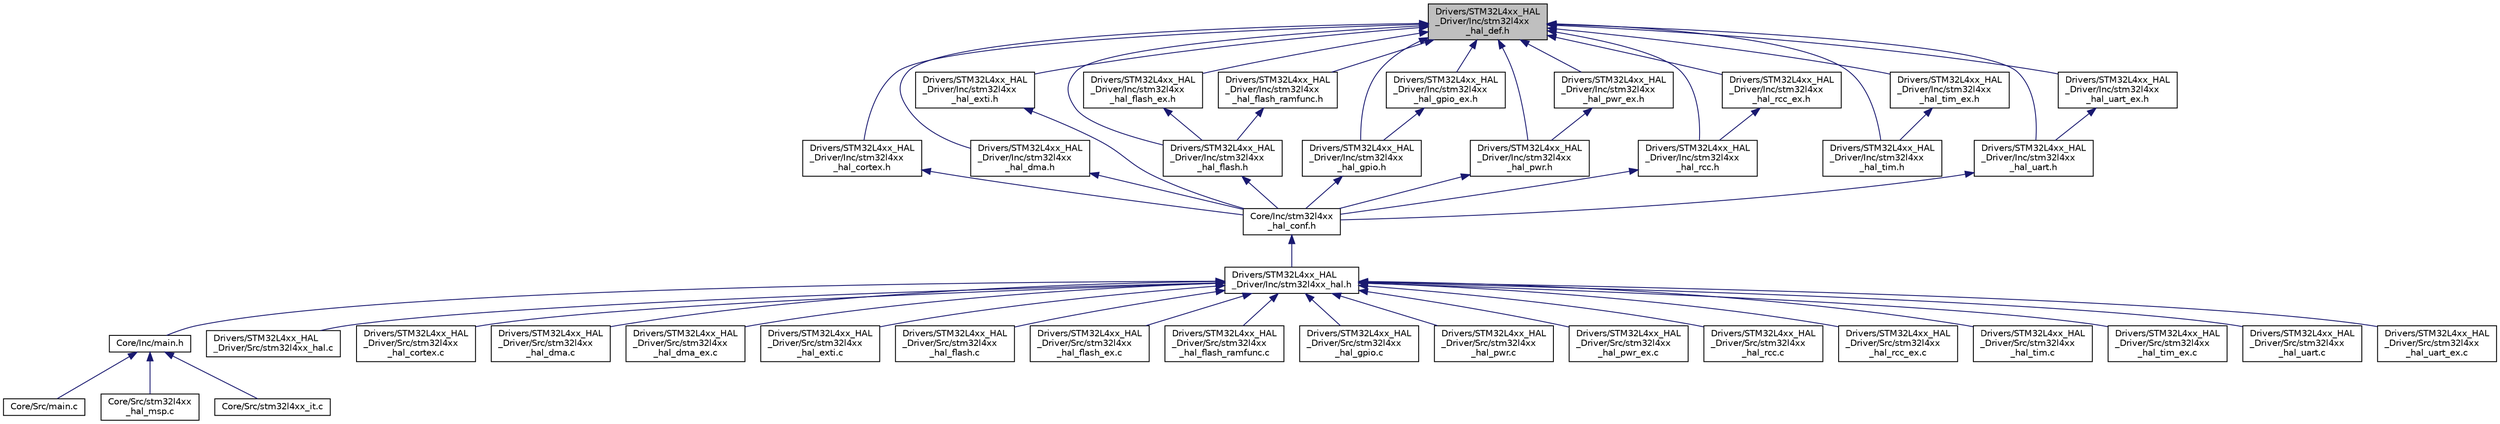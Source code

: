 digraph "Drivers/STM32L4xx_HAL_Driver/Inc/stm32l4xx_hal_def.h"
{
 // LATEX_PDF_SIZE
  edge [fontname="Helvetica",fontsize="10",labelfontname="Helvetica",labelfontsize="10"];
  node [fontname="Helvetica",fontsize="10",shape=record];
  Node1 [label="Drivers/STM32L4xx_HAL\l_Driver/Inc/stm32l4xx\l_hal_def.h",height=0.2,width=0.4,color="black", fillcolor="grey75", style="filled", fontcolor="black",tooltip="This file contains HAL common defines, enumeration, macros and structures definitions."];
  Node1 -> Node2 [dir="back",color="midnightblue",fontsize="10",style="solid",fontname="Helvetica"];
  Node2 [label="Drivers/STM32L4xx_HAL\l_Driver/Inc/stm32l4xx\l_hal_cortex.h",height=0.2,width=0.4,color="black", fillcolor="white", style="filled",URL="$stm32l4xx__hal__cortex_8h.html",tooltip="Header file of CORTEX HAL module."];
  Node2 -> Node3 [dir="back",color="midnightblue",fontsize="10",style="solid",fontname="Helvetica"];
  Node3 [label="Core/Inc/stm32l4xx\l_hal_conf.h",height=0.2,width=0.4,color="black", fillcolor="white", style="filled",URL="$stm32l4xx__hal__conf_8h.html",tooltip="HAL configuration template file. This file should be copied to the application folder and renamed to ..."];
  Node3 -> Node4 [dir="back",color="midnightblue",fontsize="10",style="solid",fontname="Helvetica"];
  Node4 [label="Drivers/STM32L4xx_HAL\l_Driver/Inc/stm32l4xx_hal.h",height=0.2,width=0.4,color="black", fillcolor="white", style="filled",URL="$stm32l4xx__hal_8h.html",tooltip="This file contains all the functions prototypes for the HAL module driver."];
  Node4 -> Node5 [dir="back",color="midnightblue",fontsize="10",style="solid",fontname="Helvetica"];
  Node5 [label="Core/Inc/main.h",height=0.2,width=0.4,color="black", fillcolor="white", style="filled",URL="$main_8h.html",tooltip=": Header for main.c file. This file contains the common defines of the application."];
  Node5 -> Node6 [dir="back",color="midnightblue",fontsize="10",style="solid",fontname="Helvetica"];
  Node6 [label="Core/Src/main.c",height=0.2,width=0.4,color="black", fillcolor="white", style="filled",URL="$main_8c.html",tooltip=": Main program body"];
  Node5 -> Node7 [dir="back",color="midnightblue",fontsize="10",style="solid",fontname="Helvetica"];
  Node7 [label="Core/Src/stm32l4xx\l_hal_msp.c",height=0.2,width=0.4,color="black", fillcolor="white", style="filled",URL="$stm32l4xx__hal__msp_8c.html",tooltip="This file provides code for the MSP Initialization and de-Initialization codes."];
  Node5 -> Node8 [dir="back",color="midnightblue",fontsize="10",style="solid",fontname="Helvetica"];
  Node8 [label="Core/Src/stm32l4xx_it.c",height=0.2,width=0.4,color="black", fillcolor="white", style="filled",URL="$stm32l4xx__it_8c.html",tooltip="Interrupt Service Routines."];
  Node4 -> Node9 [dir="back",color="midnightblue",fontsize="10",style="solid",fontname="Helvetica"];
  Node9 [label="Drivers/STM32L4xx_HAL\l_Driver/Src/stm32l4xx_hal.c",height=0.2,width=0.4,color="black", fillcolor="white", style="filled",URL="$stm32l4xx__hal_8c.html",tooltip="HAL module driver. This is the common part of the HAL initialization."];
  Node4 -> Node10 [dir="back",color="midnightblue",fontsize="10",style="solid",fontname="Helvetica"];
  Node10 [label="Drivers/STM32L4xx_HAL\l_Driver/Src/stm32l4xx\l_hal_cortex.c",height=0.2,width=0.4,color="black", fillcolor="white", style="filled",URL="$stm32l4xx__hal__cortex_8c.html",tooltip="CORTEX HAL module driver. This file provides firmware functions to manage the following functionaliti..."];
  Node4 -> Node11 [dir="back",color="midnightblue",fontsize="10",style="solid",fontname="Helvetica"];
  Node11 [label="Drivers/STM32L4xx_HAL\l_Driver/Src/stm32l4xx\l_hal_dma.c",height=0.2,width=0.4,color="black", fillcolor="white", style="filled",URL="$stm32l4xx__hal__dma_8c.html",tooltip="DMA HAL module driver. This file provides firmware functions to manage the following functionalities ..."];
  Node4 -> Node12 [dir="back",color="midnightblue",fontsize="10",style="solid",fontname="Helvetica"];
  Node12 [label="Drivers/STM32L4xx_HAL\l_Driver/Src/stm32l4xx\l_hal_dma_ex.c",height=0.2,width=0.4,color="black", fillcolor="white", style="filled",URL="$stm32l4xx__hal__dma__ex_8c.html",tooltip="DMA Extension HAL module driver This file provides firmware functions to manage the following functio..."];
  Node4 -> Node13 [dir="back",color="midnightblue",fontsize="10",style="solid",fontname="Helvetica"];
  Node13 [label="Drivers/STM32L4xx_HAL\l_Driver/Src/stm32l4xx\l_hal_exti.c",height=0.2,width=0.4,color="black", fillcolor="white", style="filled",URL="$stm32l4xx__hal__exti_8c.html",tooltip="EXTI HAL module driver. This file provides firmware functions to manage the following functionalities..."];
  Node4 -> Node14 [dir="back",color="midnightblue",fontsize="10",style="solid",fontname="Helvetica"];
  Node14 [label="Drivers/STM32L4xx_HAL\l_Driver/Src/stm32l4xx\l_hal_flash.c",height=0.2,width=0.4,color="black", fillcolor="white", style="filled",URL="$stm32l4xx__hal__flash_8c.html",tooltip="FLASH HAL module driver. This file provides firmware functions to manage the following functionalitie..."];
  Node4 -> Node15 [dir="back",color="midnightblue",fontsize="10",style="solid",fontname="Helvetica"];
  Node15 [label="Drivers/STM32L4xx_HAL\l_Driver/Src/stm32l4xx\l_hal_flash_ex.c",height=0.2,width=0.4,color="black", fillcolor="white", style="filled",URL="$stm32l4xx__hal__flash__ex_8c.html",tooltip="Extended FLASH HAL module driver. This file provides firmware functions to manage the following funct..."];
  Node4 -> Node16 [dir="back",color="midnightblue",fontsize="10",style="solid",fontname="Helvetica"];
  Node16 [label="Drivers/STM32L4xx_HAL\l_Driver/Src/stm32l4xx\l_hal_flash_ramfunc.c",height=0.2,width=0.4,color="black", fillcolor="white", style="filled",URL="$stm32l4xx__hal__flash__ramfunc_8c.html",tooltip="FLASH RAMFUNC driver. This file provides a Flash firmware functions which should be executed from int..."];
  Node4 -> Node17 [dir="back",color="midnightblue",fontsize="10",style="solid",fontname="Helvetica"];
  Node17 [label="Drivers/STM32L4xx_HAL\l_Driver/Src/stm32l4xx\l_hal_gpio.c",height=0.2,width=0.4,color="black", fillcolor="white", style="filled",URL="$stm32l4xx__hal__gpio_8c.html",tooltip="GPIO HAL module driver. This file provides firmware functions to manage the following functionalities..."];
  Node4 -> Node18 [dir="back",color="midnightblue",fontsize="10",style="solid",fontname="Helvetica"];
  Node18 [label="Drivers/STM32L4xx_HAL\l_Driver/Src/stm32l4xx\l_hal_pwr.c",height=0.2,width=0.4,color="black", fillcolor="white", style="filled",URL="$stm32l4xx__hal__pwr_8c.html",tooltip="PWR HAL module driver. This file provides firmware functions to manage the following functionalities ..."];
  Node4 -> Node19 [dir="back",color="midnightblue",fontsize="10",style="solid",fontname="Helvetica"];
  Node19 [label="Drivers/STM32L4xx_HAL\l_Driver/Src/stm32l4xx\l_hal_pwr_ex.c",height=0.2,width=0.4,color="black", fillcolor="white", style="filled",URL="$stm32l4xx__hal__pwr__ex_8c.html",tooltip="Extended PWR HAL module driver. This file provides firmware functions to manage the following functio..."];
  Node4 -> Node20 [dir="back",color="midnightblue",fontsize="10",style="solid",fontname="Helvetica"];
  Node20 [label="Drivers/STM32L4xx_HAL\l_Driver/Src/stm32l4xx\l_hal_rcc.c",height=0.2,width=0.4,color="black", fillcolor="white", style="filled",URL="$stm32l4xx__hal__rcc_8c.html",tooltip="RCC HAL module driver. This file provides firmware functions to manage the following functionalities ..."];
  Node4 -> Node21 [dir="back",color="midnightblue",fontsize="10",style="solid",fontname="Helvetica"];
  Node21 [label="Drivers/STM32L4xx_HAL\l_Driver/Src/stm32l4xx\l_hal_rcc_ex.c",height=0.2,width=0.4,color="black", fillcolor="white", style="filled",URL="$stm32l4xx__hal__rcc__ex_8c.html",tooltip="Extended RCC HAL module driver. This file provides firmware functions to manage the following functio..."];
  Node4 -> Node22 [dir="back",color="midnightblue",fontsize="10",style="solid",fontname="Helvetica"];
  Node22 [label="Drivers/STM32L4xx_HAL\l_Driver/Src/stm32l4xx\l_hal_tim.c",height=0.2,width=0.4,color="black", fillcolor="white", style="filled",URL="$stm32l4xx__hal__tim_8c.html",tooltip="TIM HAL module driver. This file provides firmware functions to manage the following functionalities ..."];
  Node4 -> Node23 [dir="back",color="midnightblue",fontsize="10",style="solid",fontname="Helvetica"];
  Node23 [label="Drivers/STM32L4xx_HAL\l_Driver/Src/stm32l4xx\l_hal_tim_ex.c",height=0.2,width=0.4,color="black", fillcolor="white", style="filled",URL="$stm32l4xx__hal__tim__ex_8c.html",tooltip="TIM HAL module driver. This file provides firmware functions to manage the following functionalities ..."];
  Node4 -> Node24 [dir="back",color="midnightblue",fontsize="10",style="solid",fontname="Helvetica"];
  Node24 [label="Drivers/STM32L4xx_HAL\l_Driver/Src/stm32l4xx\l_hal_uart.c",height=0.2,width=0.4,color="black", fillcolor="white", style="filled",URL="$stm32l4xx__hal__uart_8c.html",tooltip="UART HAL module driver. This file provides firmware functions to manage the following functionalities..."];
  Node4 -> Node25 [dir="back",color="midnightblue",fontsize="10",style="solid",fontname="Helvetica"];
  Node25 [label="Drivers/STM32L4xx_HAL\l_Driver/Src/stm32l4xx\l_hal_uart_ex.c",height=0.2,width=0.4,color="black", fillcolor="white", style="filled",URL="$stm32l4xx__hal__uart__ex_8c.html",tooltip="Extended UART HAL module driver. This file provides firmware functions to manage the following extend..."];
  Node1 -> Node26 [dir="back",color="midnightblue",fontsize="10",style="solid",fontname="Helvetica"];
  Node26 [label="Drivers/STM32L4xx_HAL\l_Driver/Inc/stm32l4xx\l_hal_dma.h",height=0.2,width=0.4,color="black", fillcolor="white", style="filled",URL="$stm32l4xx__hal__dma_8h.html",tooltip="Header file of DMA HAL module."];
  Node26 -> Node3 [dir="back",color="midnightblue",fontsize="10",style="solid",fontname="Helvetica"];
  Node1 -> Node27 [dir="back",color="midnightblue",fontsize="10",style="solid",fontname="Helvetica"];
  Node27 [label="Drivers/STM32L4xx_HAL\l_Driver/Inc/stm32l4xx\l_hal_exti.h",height=0.2,width=0.4,color="black", fillcolor="white", style="filled",URL="$stm32l4xx__hal__exti_8h.html",tooltip="Header file of EXTI HAL module."];
  Node27 -> Node3 [dir="back",color="midnightblue",fontsize="10",style="solid",fontname="Helvetica"];
  Node1 -> Node28 [dir="back",color="midnightblue",fontsize="10",style="solid",fontname="Helvetica"];
  Node28 [label="Drivers/STM32L4xx_HAL\l_Driver/Inc/stm32l4xx\l_hal_flash.h",height=0.2,width=0.4,color="black", fillcolor="white", style="filled",URL="$stm32l4xx__hal__flash_8h.html",tooltip="Header file of FLASH HAL module."];
  Node28 -> Node3 [dir="back",color="midnightblue",fontsize="10",style="solid",fontname="Helvetica"];
  Node1 -> Node29 [dir="back",color="midnightblue",fontsize="10",style="solid",fontname="Helvetica"];
  Node29 [label="Drivers/STM32L4xx_HAL\l_Driver/Inc/stm32l4xx\l_hal_flash_ex.h",height=0.2,width=0.4,color="black", fillcolor="white", style="filled",URL="$stm32l4xx__hal__flash__ex_8h.html",tooltip="Header file of FLASH HAL Extended module."];
  Node29 -> Node28 [dir="back",color="midnightblue",fontsize="10",style="solid",fontname="Helvetica"];
  Node1 -> Node30 [dir="back",color="midnightblue",fontsize="10",style="solid",fontname="Helvetica"];
  Node30 [label="Drivers/STM32L4xx_HAL\l_Driver/Inc/stm32l4xx\l_hal_flash_ramfunc.h",height=0.2,width=0.4,color="black", fillcolor="white", style="filled",URL="$stm32l4xx__hal__flash__ramfunc_8h.html",tooltip="Header file of FLASH RAMFUNC driver."];
  Node30 -> Node28 [dir="back",color="midnightblue",fontsize="10",style="solid",fontname="Helvetica"];
  Node1 -> Node31 [dir="back",color="midnightblue",fontsize="10",style="solid",fontname="Helvetica"];
  Node31 [label="Drivers/STM32L4xx_HAL\l_Driver/Inc/stm32l4xx\l_hal_gpio.h",height=0.2,width=0.4,color="black", fillcolor="white", style="filled",URL="$stm32l4xx__hal__gpio_8h.html",tooltip="Header file of GPIO HAL module."];
  Node31 -> Node3 [dir="back",color="midnightblue",fontsize="10",style="solid",fontname="Helvetica"];
  Node1 -> Node32 [dir="back",color="midnightblue",fontsize="10",style="solid",fontname="Helvetica"];
  Node32 [label="Drivers/STM32L4xx_HAL\l_Driver/Inc/stm32l4xx\l_hal_gpio_ex.h",height=0.2,width=0.4,color="black", fillcolor="white", style="filled",URL="$stm32l4xx__hal__gpio__ex_8h.html",tooltip="Header file of GPIO HAL Extended module."];
  Node32 -> Node31 [dir="back",color="midnightblue",fontsize="10",style="solid",fontname="Helvetica"];
  Node1 -> Node33 [dir="back",color="midnightblue",fontsize="10",style="solid",fontname="Helvetica"];
  Node33 [label="Drivers/STM32L4xx_HAL\l_Driver/Inc/stm32l4xx\l_hal_pwr.h",height=0.2,width=0.4,color="black", fillcolor="white", style="filled",URL="$stm32l4xx__hal__pwr_8h.html",tooltip="Header file of PWR HAL module."];
  Node33 -> Node3 [dir="back",color="midnightblue",fontsize="10",style="solid",fontname="Helvetica"];
  Node1 -> Node34 [dir="back",color="midnightblue",fontsize="10",style="solid",fontname="Helvetica"];
  Node34 [label="Drivers/STM32L4xx_HAL\l_Driver/Inc/stm32l4xx\l_hal_pwr_ex.h",height=0.2,width=0.4,color="black", fillcolor="white", style="filled",URL="$stm32l4xx__hal__pwr__ex_8h.html",tooltip="Header file of PWR HAL Extended module."];
  Node34 -> Node33 [dir="back",color="midnightblue",fontsize="10",style="solid",fontname="Helvetica"];
  Node1 -> Node35 [dir="back",color="midnightblue",fontsize="10",style="solid",fontname="Helvetica"];
  Node35 [label="Drivers/STM32L4xx_HAL\l_Driver/Inc/stm32l4xx\l_hal_rcc.h",height=0.2,width=0.4,color="black", fillcolor="white", style="filled",URL="$stm32l4xx__hal__rcc_8h.html",tooltip="Header file of RCC HAL module."];
  Node35 -> Node3 [dir="back",color="midnightblue",fontsize="10",style="solid",fontname="Helvetica"];
  Node1 -> Node36 [dir="back",color="midnightblue",fontsize="10",style="solid",fontname="Helvetica"];
  Node36 [label="Drivers/STM32L4xx_HAL\l_Driver/Inc/stm32l4xx\l_hal_rcc_ex.h",height=0.2,width=0.4,color="black", fillcolor="white", style="filled",URL="$stm32l4xx__hal__rcc__ex_8h.html",tooltip="Header file of RCC HAL Extended module."];
  Node36 -> Node35 [dir="back",color="midnightblue",fontsize="10",style="solid",fontname="Helvetica"];
  Node1 -> Node37 [dir="back",color="midnightblue",fontsize="10",style="solid",fontname="Helvetica"];
  Node37 [label="Drivers/STM32L4xx_HAL\l_Driver/Inc/stm32l4xx\l_hal_tim.h",height=0.2,width=0.4,color="black", fillcolor="white", style="filled",URL="$stm32l4xx__hal__tim_8h.html",tooltip="Header file of TIM HAL module."];
  Node1 -> Node38 [dir="back",color="midnightblue",fontsize="10",style="solid",fontname="Helvetica"];
  Node38 [label="Drivers/STM32L4xx_HAL\l_Driver/Inc/stm32l4xx\l_hal_tim_ex.h",height=0.2,width=0.4,color="black", fillcolor="white", style="filled",URL="$stm32l4xx__hal__tim__ex_8h.html",tooltip="Header file of TIM HAL Extended module."];
  Node38 -> Node37 [dir="back",color="midnightblue",fontsize="10",style="solid",fontname="Helvetica"];
  Node1 -> Node39 [dir="back",color="midnightblue",fontsize="10",style="solid",fontname="Helvetica"];
  Node39 [label="Drivers/STM32L4xx_HAL\l_Driver/Inc/stm32l4xx\l_hal_uart.h",height=0.2,width=0.4,color="black", fillcolor="white", style="filled",URL="$stm32l4xx__hal__uart_8h.html",tooltip="Header file of UART HAL module."];
  Node39 -> Node3 [dir="back",color="midnightblue",fontsize="10",style="solid",fontname="Helvetica"];
  Node1 -> Node40 [dir="back",color="midnightblue",fontsize="10",style="solid",fontname="Helvetica"];
  Node40 [label="Drivers/STM32L4xx_HAL\l_Driver/Inc/stm32l4xx\l_hal_uart_ex.h",height=0.2,width=0.4,color="black", fillcolor="white", style="filled",URL="$stm32l4xx__hal__uart__ex_8h.html",tooltip="Header file of UART HAL Extended module."];
  Node40 -> Node39 [dir="back",color="midnightblue",fontsize="10",style="solid",fontname="Helvetica"];
}
